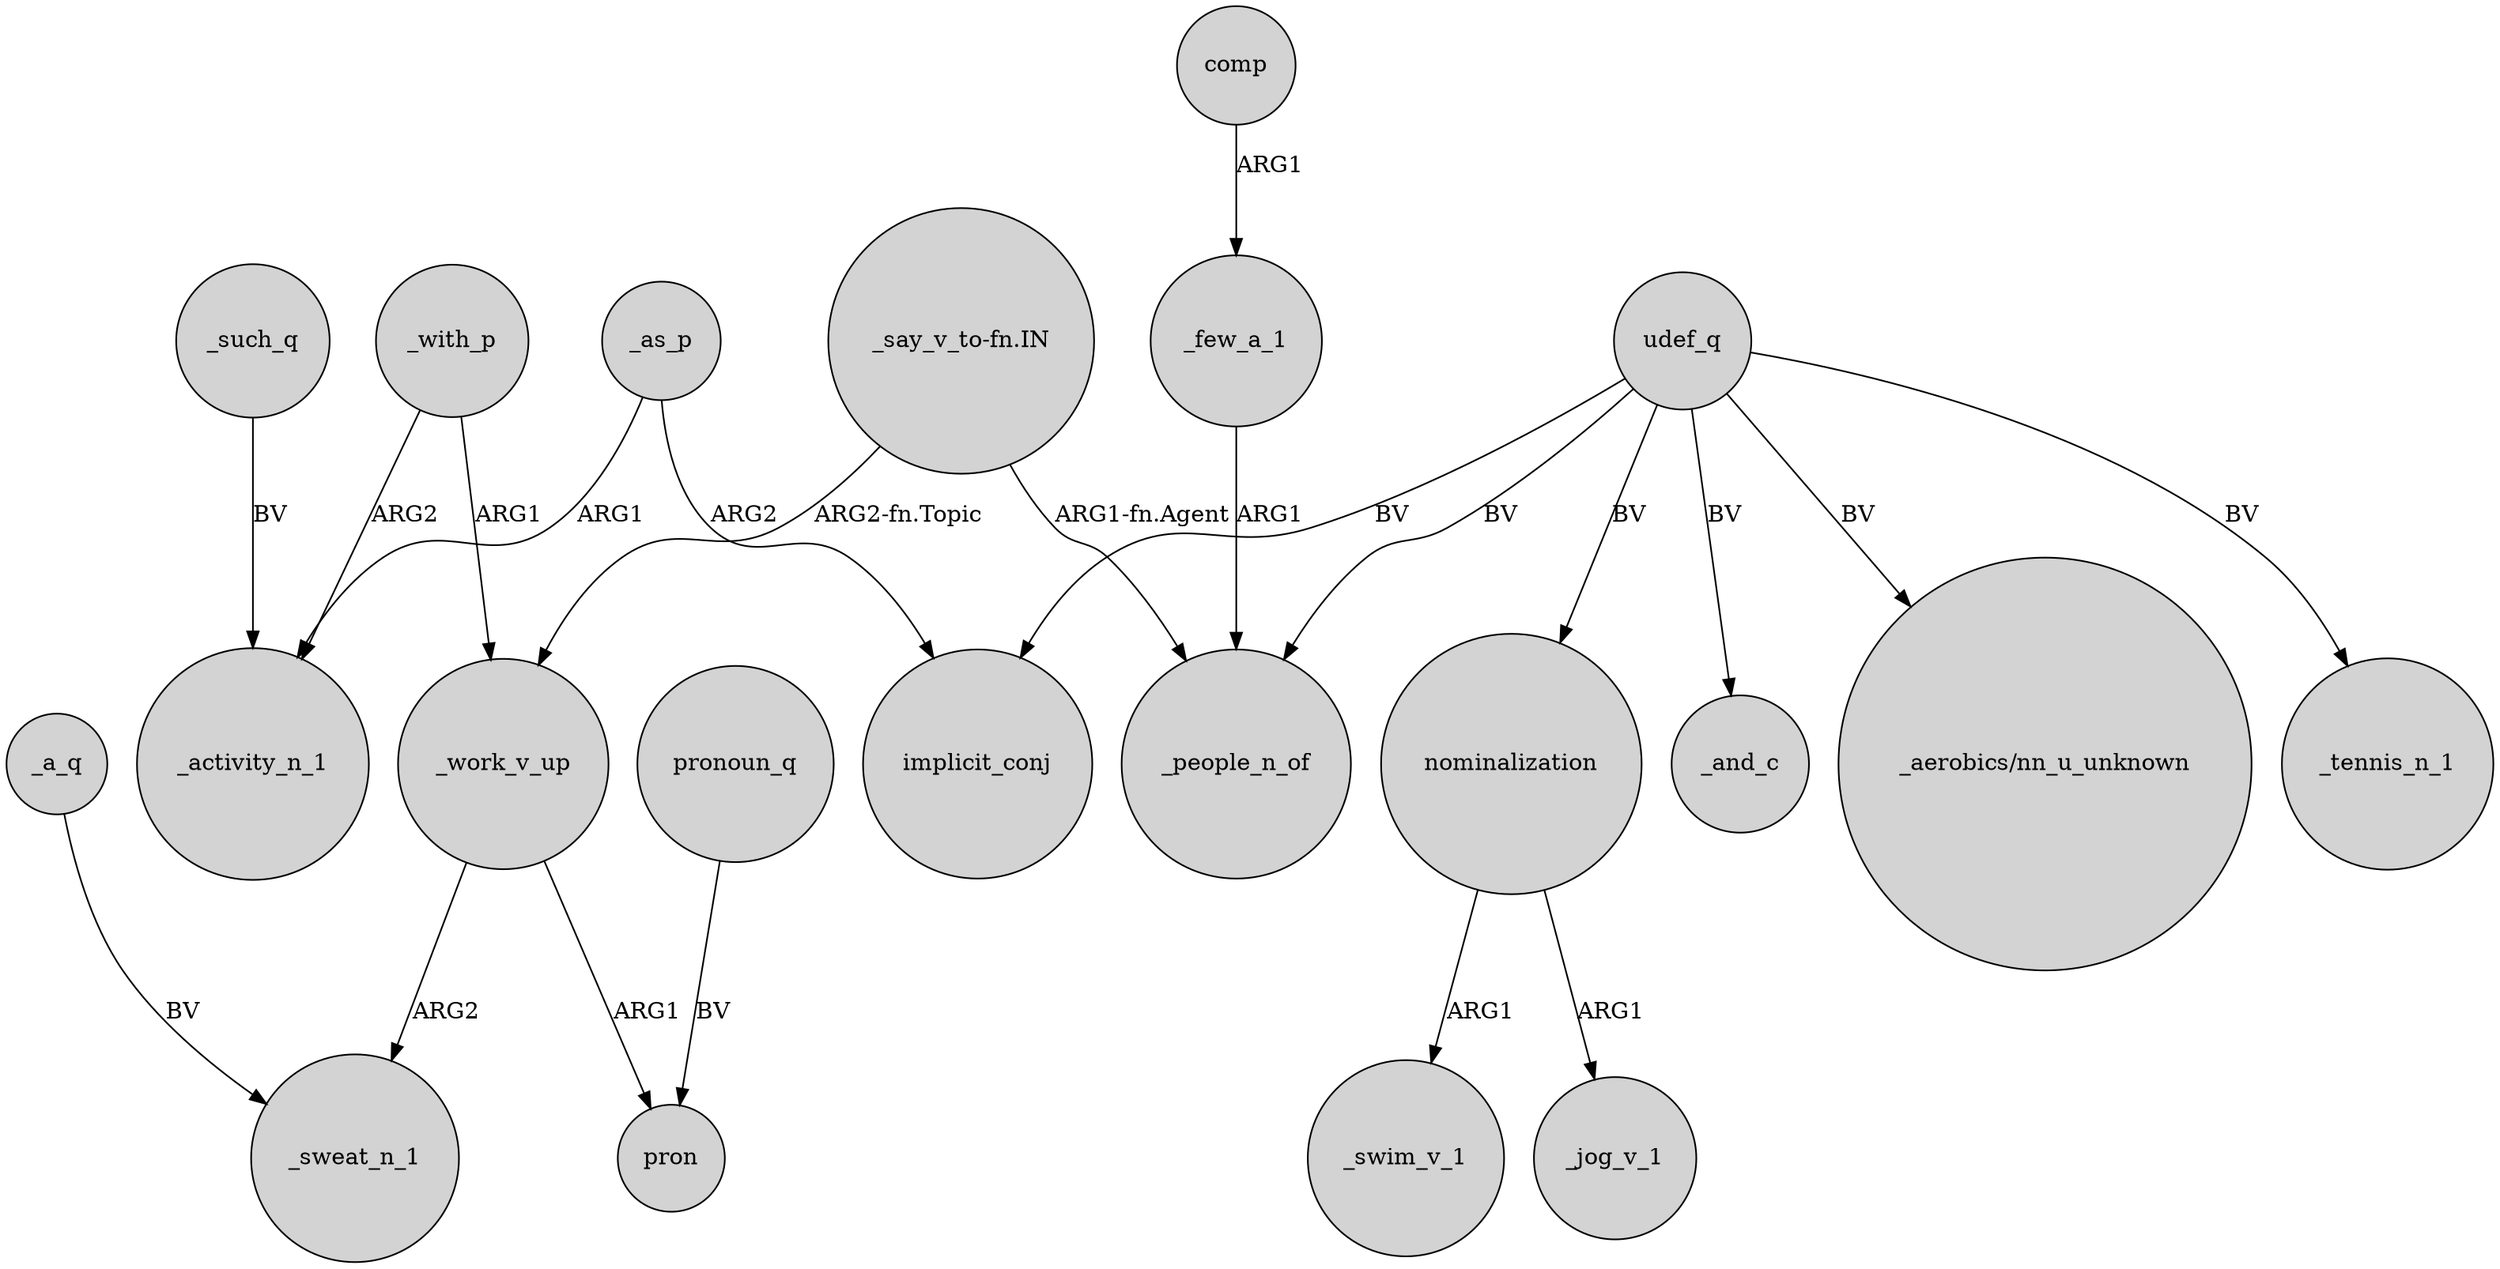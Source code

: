 digraph {
	node [shape=circle style=filled]
	"_say_v_to-fn.IN" -> _work_v_up [label="ARG2-fn.Topic"]
	_a_q -> _sweat_n_1 [label=BV]
	_work_v_up -> _sweat_n_1 [label=ARG2]
	_as_p -> _activity_n_1 [label=ARG1]
	udef_q -> _tennis_n_1 [label=BV]
	_such_q -> _activity_n_1 [label=BV]
	udef_q -> implicit_conj [label=BV]
	pronoun_q -> pron [label=BV]
	"_say_v_to-fn.IN" -> _people_n_of [label="ARG1-fn.Agent"]
	udef_q -> _people_n_of [label=BV]
	comp -> _few_a_1 [label=ARG1]
	_with_p -> _work_v_up [label=ARG1]
	_few_a_1 -> _people_n_of [label=ARG1]
	udef_q -> nominalization [label=BV]
	nominalization -> _swim_v_1 [label=ARG1]
	_as_p -> implicit_conj [label=ARG2]
	udef_q -> _and_c [label=BV]
	nominalization -> _jog_v_1 [label=ARG1]
	udef_q -> "_aerobics/nn_u_unknown" [label=BV]
	_work_v_up -> pron [label=ARG1]
	_with_p -> _activity_n_1 [label=ARG2]
}
